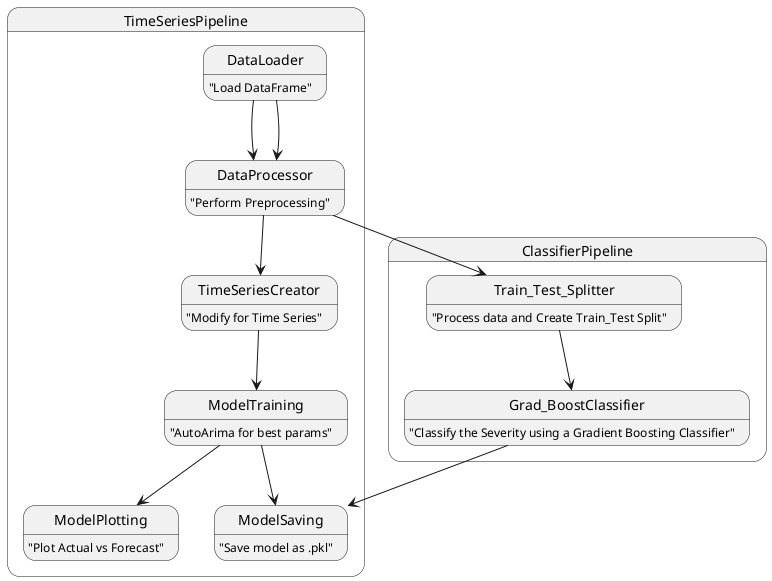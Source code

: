 @startuml
'https://plantuml.com/state-diagram


  state TimeSeriesPipeline {
     DataLoader --> DataProcessor
     DataProcessor --> TimeSeriesCreator
     TimeSeriesCreator --> ModelTraining
     ModelTraining --> ModelSaving
     ModelTraining --> ModelPlotting
  }
  state DataLoader : "Load DataFrame"
  state DataProcessor : "Perform Preprocessing"
  state TimeSeriesCreator: "Modify for Time Series"
  state ModelTraining : "AutoArima for best params"
  state ModelPlotting :"Plot Actual vs Forecast"
  state ModelSaving : "Save model as .pkl"

  state ClassifierPipeline{
     DataLoader --> DataProcessor
     DataProcessor --> Train_Test_Splitter
     Train_Test_Splitter -->Grad_BoostClassifier
     Grad_BoostClassifier-->ModelSaving
  }
  state Train_Test_Splitter: "Process data and Create Train_Test Split"
  state Grad_BoostClassifier: "Classify the Severity using a Gradient Boosting Classifier"




@enduml